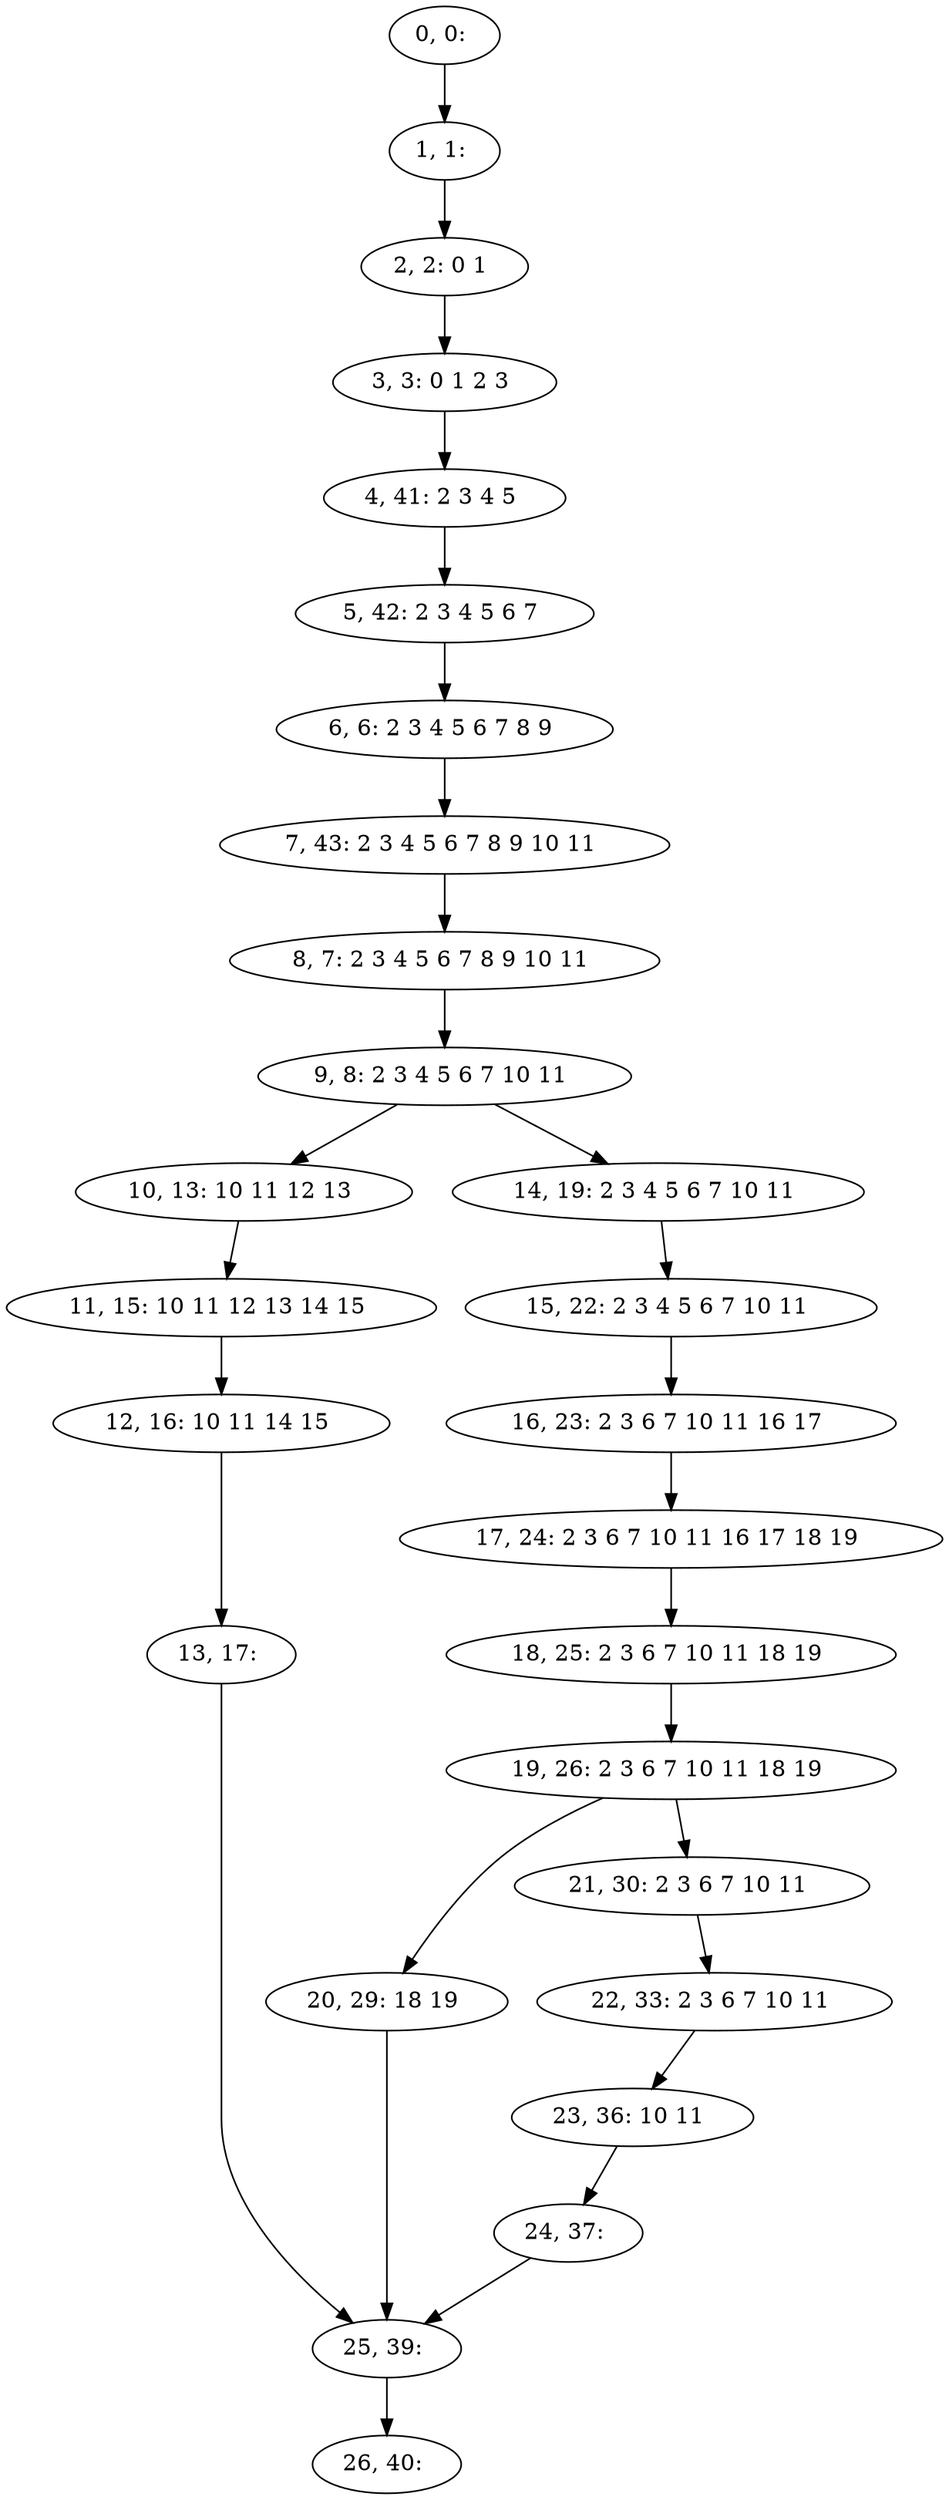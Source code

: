 digraph G {
0[label="0, 0: "];
1[label="1, 1: "];
2[label="2, 2: 0 1 "];
3[label="3, 3: 0 1 2 3 "];
4[label="4, 41: 2 3 4 5 "];
5[label="5, 42: 2 3 4 5 6 7 "];
6[label="6, 6: 2 3 4 5 6 7 8 9 "];
7[label="7, 43: 2 3 4 5 6 7 8 9 10 11 "];
8[label="8, 7: 2 3 4 5 6 7 8 9 10 11 "];
9[label="9, 8: 2 3 4 5 6 7 10 11 "];
10[label="10, 13: 10 11 12 13 "];
11[label="11, 15: 10 11 12 13 14 15 "];
12[label="12, 16: 10 11 14 15 "];
13[label="13, 17: "];
14[label="14, 19: 2 3 4 5 6 7 10 11 "];
15[label="15, 22: 2 3 4 5 6 7 10 11 "];
16[label="16, 23: 2 3 6 7 10 11 16 17 "];
17[label="17, 24: 2 3 6 7 10 11 16 17 18 19 "];
18[label="18, 25: 2 3 6 7 10 11 18 19 "];
19[label="19, 26: 2 3 6 7 10 11 18 19 "];
20[label="20, 29: 18 19 "];
21[label="21, 30: 2 3 6 7 10 11 "];
22[label="22, 33: 2 3 6 7 10 11 "];
23[label="23, 36: 10 11 "];
24[label="24, 37: "];
25[label="25, 39: "];
26[label="26, 40: "];
0->1 ;
1->2 ;
2->3 ;
3->4 ;
4->5 ;
5->6 ;
6->7 ;
7->8 ;
8->9 ;
9->10 ;
9->14 ;
10->11 ;
11->12 ;
12->13 ;
13->25 ;
14->15 ;
15->16 ;
16->17 ;
17->18 ;
18->19 ;
19->20 ;
19->21 ;
20->25 ;
21->22 ;
22->23 ;
23->24 ;
24->25 ;
25->26 ;
}
